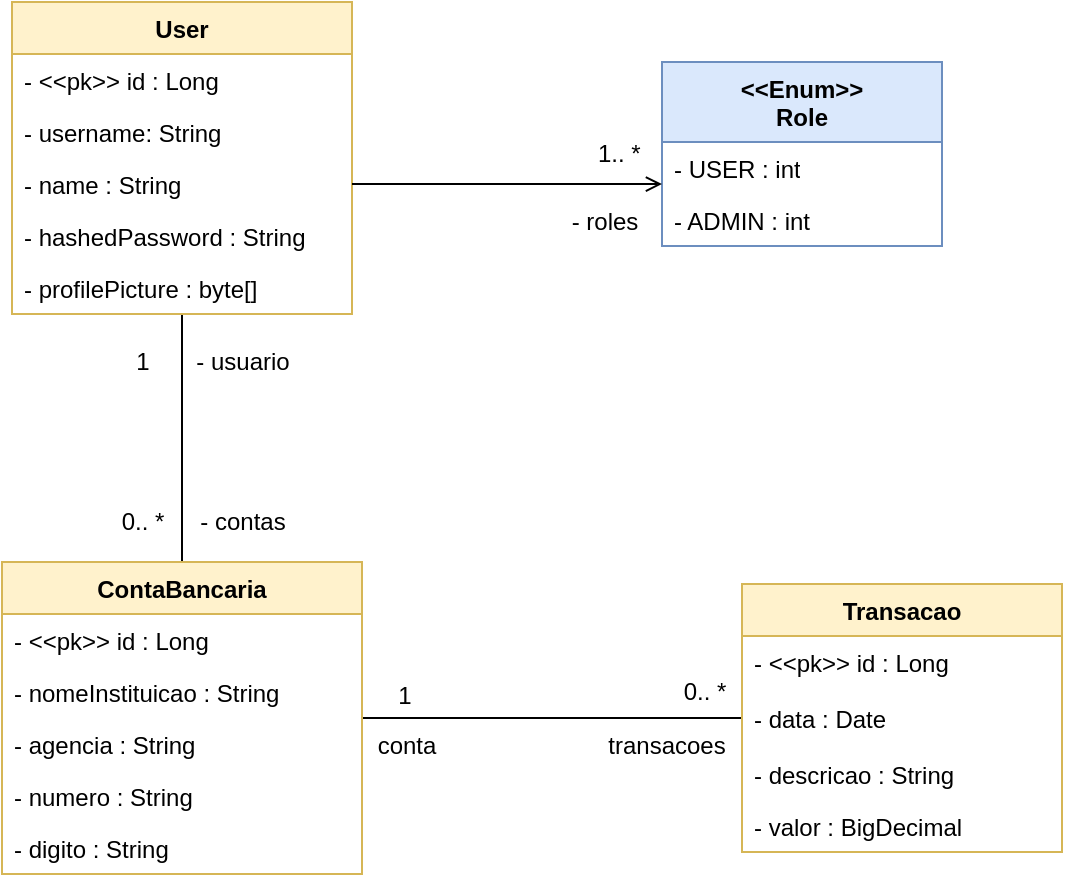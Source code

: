 <mxfile version="26.0.16">
  <diagram id="C5RBs43oDa-KdzZeNtuy" name="Page-1">
    <mxGraphModel dx="748" dy="771" grid="1" gridSize="10" guides="1" tooltips="1" connect="1" arrows="1" fold="1" page="1" pageScale="1" pageWidth="827" pageHeight="1169" math="0" shadow="0">
      <root>
        <mxCell id="WIyWlLk6GJQsqaUBKTNV-0" />
        <mxCell id="WIyWlLk6GJQsqaUBKTNV-1" parent="WIyWlLk6GJQsqaUBKTNV-0" />
        <mxCell id="SSWxGTF1WEpYmRGd-3fQ-36" style="edgeStyle=orthogonalEdgeStyle;rounded=0;orthogonalLoop=1;jettySize=auto;html=1;endArrow=none;startFill=0;" edge="1" parent="WIyWlLk6GJQsqaUBKTNV-1" source="SrEARC82v8HUJaM9KFQY-3" target="SSWxGTF1WEpYmRGd-3fQ-0">
          <mxGeometry relative="1" as="geometry" />
        </mxCell>
        <mxCell id="SSWxGTF1WEpYmRGd-3fQ-37" value="0.. *" style="edgeLabel;html=1;align=center;verticalAlign=middle;resizable=0;points=[];fontSize=12;" vertex="1" connectable="0" parent="SSWxGTF1WEpYmRGd-3fQ-36">
          <mxGeometry x="-0.067" y="2" relative="1" as="geometry">
            <mxPoint x="69" y="-15" as="offset" />
          </mxGeometry>
        </mxCell>
        <mxCell id="SrEARC82v8HUJaM9KFQY-3" value="Transacao" style="swimlane;fontStyle=1;align=center;verticalAlign=top;childLayout=stackLayout;horizontal=1;startSize=26;horizontalStack=0;resizeParent=1;resizeParentMax=0;resizeLast=0;collapsible=1;marginBottom=0;whiteSpace=wrap;html=1;swimlaneFillColor=#FFFFFF;fillColor=#fff2cc;strokeColor=#d6b656;" parent="WIyWlLk6GJQsqaUBKTNV-1" vertex="1">
          <mxGeometry x="530" y="811" width="160" height="134" as="geometry">
            <mxRectangle x="300" y="570" width="100" height="30" as="alternateBounds" />
          </mxGeometry>
        </mxCell>
        <mxCell id="SrEARC82v8HUJaM9KFQY-4" value="- &amp;lt;&amp;lt;pk&amp;gt;&amp;gt; id : Long" style="text;strokeColor=none;fillColor=none;align=left;verticalAlign=top;spacingLeft=4;spacingRight=4;overflow=hidden;rotatable=0;points=[[0,0.5],[1,0.5]];portConstraint=eastwest;whiteSpace=wrap;html=1;" parent="SrEARC82v8HUJaM9KFQY-3" vertex="1">
          <mxGeometry y="26" width="160" height="28" as="geometry" />
        </mxCell>
        <mxCell id="SSWxGTF1WEpYmRGd-3fQ-26" value="- data : Date" style="text;strokeColor=none;fillColor=none;align=left;verticalAlign=top;spacingLeft=4;spacingRight=4;overflow=hidden;rotatable=0;points=[[0,0.5],[1,0.5]];portConstraint=eastwest;whiteSpace=wrap;html=1;" vertex="1" parent="SrEARC82v8HUJaM9KFQY-3">
          <mxGeometry y="54" width="160" height="28" as="geometry" />
        </mxCell>
        <mxCell id="SrEARC82v8HUJaM9KFQY-7" value="- descricao : String" style="text;strokeColor=none;fillColor=none;align=left;verticalAlign=top;spacingLeft=4;spacingRight=4;overflow=hidden;rotatable=0;points=[[0,0.5],[1,0.5]];portConstraint=eastwest;whiteSpace=wrap;html=1;" parent="SrEARC82v8HUJaM9KFQY-3" vertex="1">
          <mxGeometry y="82" width="160" height="26" as="geometry" />
        </mxCell>
        <mxCell id="SrEARC82v8HUJaM9KFQY-8" value="- valor : BigDecimal" style="text;strokeColor=none;fillColor=none;align=left;verticalAlign=top;spacingLeft=4;spacingRight=4;overflow=hidden;rotatable=0;points=[[0,0.5],[1,0.5]];portConstraint=eastwest;whiteSpace=wrap;html=1;" parent="SrEARC82v8HUJaM9KFQY-3" vertex="1">
          <mxGeometry y="108" width="160" height="26" as="geometry" />
        </mxCell>
        <mxCell id="SSWxGTF1WEpYmRGd-3fQ-29" style="edgeStyle=orthogonalEdgeStyle;rounded=0;orthogonalLoop=1;jettySize=auto;html=1;exitX=0.5;exitY=0;exitDx=0;exitDy=0;endArrow=none;endFill=0;startFill=0;" edge="1" parent="WIyWlLk6GJQsqaUBKTNV-1" source="SSWxGTF1WEpYmRGd-3fQ-0" target="SSWxGTF1WEpYmRGd-3fQ-4">
          <mxGeometry relative="1" as="geometry" />
        </mxCell>
        <mxCell id="SSWxGTF1WEpYmRGd-3fQ-30" value="1" style="edgeLabel;html=1;align=center;verticalAlign=middle;resizable=0;points=[];fontSize=12;" vertex="1" connectable="0" parent="SSWxGTF1WEpYmRGd-3fQ-29">
          <mxGeometry x="-0.258" y="-1" relative="1" as="geometry">
            <mxPoint x="-21" y="-54" as="offset" />
          </mxGeometry>
        </mxCell>
        <mxCell id="SSWxGTF1WEpYmRGd-3fQ-31" value="- usuario" style="edgeLabel;html=1;align=center;verticalAlign=middle;resizable=0;points=[];fontSize=12;" vertex="1" connectable="0" parent="SSWxGTF1WEpYmRGd-3fQ-29">
          <mxGeometry x="0.694" y="-2" relative="1" as="geometry">
            <mxPoint x="28" y="5" as="offset" />
          </mxGeometry>
        </mxCell>
        <mxCell id="SSWxGTF1WEpYmRGd-3fQ-32" value="0.. *" style="edgeLabel;html=1;align=center;verticalAlign=middle;resizable=0;points=[];fontSize=12;" vertex="1" connectable="0" parent="SSWxGTF1WEpYmRGd-3fQ-29">
          <mxGeometry x="-0.565" y="-2" relative="1" as="geometry">
            <mxPoint x="-22" y="7" as="offset" />
          </mxGeometry>
        </mxCell>
        <mxCell id="SSWxGTF1WEpYmRGd-3fQ-33" value="- contas" style="edgeLabel;html=1;align=center;verticalAlign=middle;resizable=0;points=[];fontSize=12;" vertex="1" connectable="0" parent="SSWxGTF1WEpYmRGd-3fQ-29">
          <mxGeometry x="-0.306" y="-2" relative="1" as="geometry">
            <mxPoint x="28" y="23" as="offset" />
          </mxGeometry>
        </mxCell>
        <mxCell id="SSWxGTF1WEpYmRGd-3fQ-0" value="ContaBancaria" style="swimlane;fontStyle=1;childLayout=stackLayout;horizontal=1;startSize=26;horizontalStack=0;resizeParent=1;resizeParentMax=0;resizeLast=0;collapsible=1;marginBottom=0;whiteSpace=wrap;html=1;swimlaneFillColor=#FFFFFF;labelBackgroundColor=none;verticalAlign=top;fillColor=#fff2cc;strokeColor=#d6b656;" vertex="1" parent="WIyWlLk6GJQsqaUBKTNV-1">
          <mxGeometry x="160" y="800" width="180" height="156" as="geometry" />
        </mxCell>
        <mxCell id="SSWxGTF1WEpYmRGd-3fQ-24" value="- &amp;lt;&amp;lt;pk&amp;gt;&amp;gt; id : Long" style="text;strokeColor=none;fillColor=none;align=left;verticalAlign=top;spacingLeft=4;spacingRight=4;overflow=hidden;rotatable=0;points=[[0,0.5],[1,0.5]];portConstraint=eastwest;whiteSpace=wrap;html=1;" vertex="1" parent="SSWxGTF1WEpYmRGd-3fQ-0">
          <mxGeometry y="26" width="180" height="26" as="geometry" />
        </mxCell>
        <mxCell id="SSWxGTF1WEpYmRGd-3fQ-25" value="- nomeInstituicao : String" style="text;strokeColor=none;fillColor=none;align=left;verticalAlign=top;spacingLeft=4;spacingRight=4;overflow=hidden;rotatable=0;points=[[0,0.5],[1,0.5]];portConstraint=eastwest;whiteSpace=wrap;html=1;" vertex="1" parent="SSWxGTF1WEpYmRGd-3fQ-0">
          <mxGeometry y="52" width="180" height="26" as="geometry" />
        </mxCell>
        <mxCell id="SSWxGTF1WEpYmRGd-3fQ-1" value="- agencia : String" style="text;strokeColor=none;fillColor=none;align=left;verticalAlign=top;spacingLeft=4;spacingRight=4;overflow=hidden;rotatable=0;points=[[0,0.5],[1,0.5]];portConstraint=eastwest;whiteSpace=wrap;html=1;" vertex="1" parent="SSWxGTF1WEpYmRGd-3fQ-0">
          <mxGeometry y="78" width="180" height="26" as="geometry" />
        </mxCell>
        <mxCell id="SSWxGTF1WEpYmRGd-3fQ-2" value="- numero : String" style="text;strokeColor=none;fillColor=none;align=left;verticalAlign=top;spacingLeft=4;spacingRight=4;overflow=hidden;rotatable=0;points=[[0,0.5],[1,0.5]];portConstraint=eastwest;whiteSpace=wrap;html=1;" vertex="1" parent="SSWxGTF1WEpYmRGd-3fQ-0">
          <mxGeometry y="104" width="180" height="26" as="geometry" />
        </mxCell>
        <mxCell id="SSWxGTF1WEpYmRGd-3fQ-3" value="- digito : String" style="text;strokeColor=none;fillColor=none;align=left;verticalAlign=top;spacingLeft=4;spacingRight=4;overflow=hidden;rotatable=0;points=[[0,0.5],[1,0.5]];portConstraint=eastwest;whiteSpace=wrap;html=1;" vertex="1" parent="SSWxGTF1WEpYmRGd-3fQ-0">
          <mxGeometry y="130" width="180" height="26" as="geometry" />
        </mxCell>
        <mxCell id="SSWxGTF1WEpYmRGd-3fQ-28" style="edgeStyle=orthogonalEdgeStyle;rounded=0;orthogonalLoop=1;jettySize=auto;html=1;exitX=1;exitY=0.5;exitDx=0;exitDy=0;" edge="1" parent="SSWxGTF1WEpYmRGd-3fQ-0" source="SSWxGTF1WEpYmRGd-3fQ-25" target="SSWxGTF1WEpYmRGd-3fQ-25">
          <mxGeometry relative="1" as="geometry" />
        </mxCell>
        <mxCell id="SSWxGTF1WEpYmRGd-3fQ-4" value="User" style="swimlane;fontStyle=1;childLayout=stackLayout;horizontal=1;startSize=26;horizontalStack=0;resizeParent=1;resizeParentMax=0;resizeLast=0;collapsible=1;marginBottom=0;whiteSpace=wrap;html=1;align=center;verticalAlign=top;swimlaneFillColor=#FFFFFF;fillColor=#fff2cc;strokeColor=#d6b656;" vertex="1" parent="WIyWlLk6GJQsqaUBKTNV-1">
          <mxGeometry x="165" y="520" width="170" height="156" as="geometry" />
        </mxCell>
        <mxCell id="SSWxGTF1WEpYmRGd-3fQ-5" value="- &amp;lt;&amp;lt;pk&amp;gt;&amp;gt; id : Long" style="text;strokeColor=none;fillColor=none;align=left;verticalAlign=top;spacingLeft=4;spacingRight=4;overflow=hidden;rotatable=0;points=[[0,0.5],[1,0.5]];portConstraint=eastwest;whiteSpace=wrap;html=1;" vertex="1" parent="SSWxGTF1WEpYmRGd-3fQ-4">
          <mxGeometry y="26" width="170" height="26" as="geometry" />
        </mxCell>
        <mxCell id="SSWxGTF1WEpYmRGd-3fQ-6" value="- username: String" style="text;strokeColor=none;fillColor=none;align=left;verticalAlign=top;spacingLeft=4;spacingRight=4;overflow=hidden;rotatable=0;points=[[0,0.5],[1,0.5]];portConstraint=eastwest;whiteSpace=wrap;html=1;" vertex="1" parent="SSWxGTF1WEpYmRGd-3fQ-4">
          <mxGeometry y="52" width="170" height="26" as="geometry" />
        </mxCell>
        <mxCell id="SSWxGTF1WEpYmRGd-3fQ-7" value="- name : String" style="text;strokeColor=none;fillColor=none;align=left;verticalAlign=top;spacingLeft=4;spacingRight=4;overflow=hidden;rotatable=0;points=[[0,0.5],[1,0.5]];portConstraint=eastwest;whiteSpace=wrap;html=1;" vertex="1" parent="SSWxGTF1WEpYmRGd-3fQ-4">
          <mxGeometry y="78" width="170" height="26" as="geometry" />
        </mxCell>
        <mxCell id="SSWxGTF1WEpYmRGd-3fQ-13" value="- hashedPassword : String" style="text;strokeColor=none;fillColor=none;align=left;verticalAlign=top;spacingLeft=4;spacingRight=4;overflow=hidden;rotatable=0;points=[[0,0.5],[1,0.5]];portConstraint=eastwest;whiteSpace=wrap;html=1;" vertex="1" parent="SSWxGTF1WEpYmRGd-3fQ-4">
          <mxGeometry y="104" width="170" height="26" as="geometry" />
        </mxCell>
        <mxCell id="SSWxGTF1WEpYmRGd-3fQ-8" value="- profilePicture : byte[]" style="text;strokeColor=none;fillColor=none;align=left;verticalAlign=top;spacingLeft=4;spacingRight=4;overflow=hidden;rotatable=0;points=[[0,0.5],[1,0.5]];portConstraint=eastwest;whiteSpace=wrap;html=1;" vertex="1" parent="SSWxGTF1WEpYmRGd-3fQ-4">
          <mxGeometry y="130" width="170" height="26" as="geometry" />
        </mxCell>
        <mxCell id="SSWxGTF1WEpYmRGd-3fQ-15" value="&amp;lt;&amp;lt;Enum&amp;gt;&amp;gt;&lt;br&gt;Role" style="swimlane;fontStyle=1;childLayout=stackLayout;horizontal=1;startSize=40;horizontalStack=0;resizeParent=1;resizeParentMax=0;resizeLast=0;collapsible=1;marginBottom=0;whiteSpace=wrap;html=1;verticalAlign=top;fillColor=#dae8fc;strokeColor=#6c8ebf;swimlaneFillColor=#FFFFFF;" vertex="1" parent="WIyWlLk6GJQsqaUBKTNV-1">
          <mxGeometry x="490" y="550" width="140" height="92" as="geometry" />
        </mxCell>
        <mxCell id="SSWxGTF1WEpYmRGd-3fQ-16" value="- USER : int" style="text;strokeColor=none;fillColor=none;align=left;verticalAlign=top;spacingLeft=4;spacingRight=4;overflow=hidden;rotatable=0;points=[[0,0.5],[1,0.5]];portConstraint=eastwest;whiteSpace=wrap;html=1;" vertex="1" parent="SSWxGTF1WEpYmRGd-3fQ-15">
          <mxGeometry y="40" width="140" height="26" as="geometry" />
        </mxCell>
        <mxCell id="SSWxGTF1WEpYmRGd-3fQ-17" value="- ADMIN : int" style="text;strokeColor=none;fillColor=none;align=left;verticalAlign=top;spacingLeft=4;spacingRight=4;overflow=hidden;rotatable=0;points=[[0,0.5],[1,0.5]];portConstraint=eastwest;whiteSpace=wrap;html=1;" vertex="1" parent="SSWxGTF1WEpYmRGd-3fQ-15">
          <mxGeometry y="66" width="140" height="26" as="geometry" />
        </mxCell>
        <mxCell id="SSWxGTF1WEpYmRGd-3fQ-20" style="edgeStyle=orthogonalEdgeStyle;rounded=0;orthogonalLoop=1;jettySize=auto;html=1;exitX=1;exitY=0.5;exitDx=0;exitDy=0;entryX=0;entryY=0.808;entryDx=0;entryDy=0;entryPerimeter=0;curved=0;fillColor=none;endArrow=open;endFill=0;" edge="1" parent="WIyWlLk6GJQsqaUBKTNV-1" source="SSWxGTF1WEpYmRGd-3fQ-7" target="SSWxGTF1WEpYmRGd-3fQ-16">
          <mxGeometry relative="1" as="geometry" />
        </mxCell>
        <mxCell id="SSWxGTF1WEpYmRGd-3fQ-21" value="1.. *" style="edgeLabel;html=1;align=left;verticalAlign=middle;resizable=0;points=[];fontSize=12;" vertex="1" connectable="0" parent="SSWxGTF1WEpYmRGd-3fQ-20">
          <mxGeometry x="-0.493" relative="1" as="geometry">
            <mxPoint x="82" y="-15" as="offset" />
          </mxGeometry>
        </mxCell>
        <mxCell id="SSWxGTF1WEpYmRGd-3fQ-23" value="- roles" style="edgeLabel;html=1;align=center;verticalAlign=middle;resizable=0;points=[];fontSize=12;" vertex="1" connectable="0" parent="SSWxGTF1WEpYmRGd-3fQ-20">
          <mxGeometry x="-0.427" y="2" relative="1" as="geometry">
            <mxPoint x="81" y="21" as="offset" />
          </mxGeometry>
        </mxCell>
        <mxCell id="SSWxGTF1WEpYmRGd-3fQ-38" value="transacoes" style="edgeLabel;html=1;align=center;verticalAlign=middle;resizable=0;points=[];fontSize=12;" vertex="1" connectable="0" parent="WIyWlLk6GJQsqaUBKTNV-1">
          <mxGeometry x="500" y="860" as="geometry">
            <mxPoint x="-8" y="32" as="offset" />
          </mxGeometry>
        </mxCell>
        <mxCell id="SSWxGTF1WEpYmRGd-3fQ-39" value="1" style="edgeLabel;html=1;align=center;verticalAlign=middle;resizable=0;points=[];fontSize=12;" vertex="1" connectable="0" parent="WIyWlLk6GJQsqaUBKTNV-1">
          <mxGeometry x="340" y="860" as="geometry">
            <mxPoint x="21" y="7" as="offset" />
          </mxGeometry>
        </mxCell>
        <mxCell id="SSWxGTF1WEpYmRGd-3fQ-41" value="conta" style="edgeLabel;html=1;align=center;verticalAlign=middle;resizable=0;points=[];fontSize=12;" vertex="1" connectable="0" parent="WIyWlLk6GJQsqaUBKTNV-1">
          <mxGeometry x="370" y="860" as="geometry">
            <mxPoint x="-8" y="32" as="offset" />
          </mxGeometry>
        </mxCell>
      </root>
    </mxGraphModel>
  </diagram>
</mxfile>
